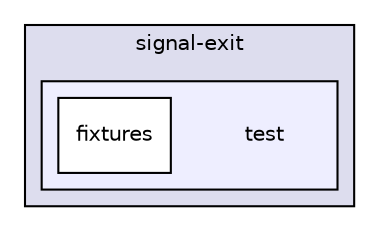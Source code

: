 digraph "gulp-src/node_modules/gulp-concat/node_modules/gulp-util/node_modules/dateformat/node_modules/meow/node_modules/loud-rejection/node_modules/signal-exit/test" {
  compound=true
  node [ fontsize="10", fontname="Helvetica"];
  edge [ labelfontsize="10", labelfontname="Helvetica"];
  subgraph clusterdir_9fdf4a3702a95ddf7cf068e92c7c33be {
    graph [ bgcolor="#ddddee", pencolor="black", label="signal-exit" fontname="Helvetica", fontsize="10", URL="dir_9fdf4a3702a95ddf7cf068e92c7c33be.html"]
  subgraph clusterdir_06a9aa68bffd0fffb51570901014cb3d {
    graph [ bgcolor="#eeeeff", pencolor="black", label="" URL="dir_06a9aa68bffd0fffb51570901014cb3d.html"];
    dir_06a9aa68bffd0fffb51570901014cb3d [shape=plaintext label="test"];
    dir_f4ac01d1ce6effc8074f6bb90175795c [shape=box label="fixtures" color="black" fillcolor="white" style="filled" URL="dir_f4ac01d1ce6effc8074f6bb90175795c.html"];
  }
  }
}
